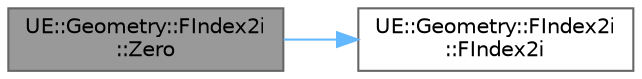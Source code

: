 digraph "UE::Geometry::FIndex2i::Zero"
{
 // INTERACTIVE_SVG=YES
 // LATEX_PDF_SIZE
  bgcolor="transparent";
  edge [fontname=Helvetica,fontsize=10,labelfontname=Helvetica,labelfontsize=10];
  node [fontname=Helvetica,fontsize=10,shape=box,height=0.2,width=0.4];
  rankdir="LR";
  Node1 [id="Node000001",label="UE::Geometry::FIndex2i\l::Zero",height=0.2,width=0.4,color="gray40", fillcolor="grey60", style="filled", fontcolor="black",tooltip=" "];
  Node1 -> Node2 [id="edge1_Node000001_Node000002",color="steelblue1",style="solid",tooltip=" "];
  Node2 [id="Node000002",label="UE::Geometry::FIndex2i\l::FIndex2i",height=0.2,width=0.4,color="grey40", fillcolor="white", style="filled",URL="$d9/d8f/structUE_1_1Geometry_1_1FIndex2i.html#a015fc26bed657602c3647adfa0424ab4",tooltip=" "];
}
